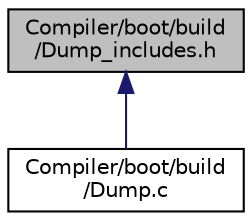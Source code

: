 digraph "Compiler/boot/build/Dump_includes.h"
{
  edge [fontname="Helvetica",fontsize="10",labelfontname="Helvetica",labelfontsize="10"];
  node [fontname="Helvetica",fontsize="10",shape=record];
  Node17 [label="Compiler/boot/build\l/Dump_includes.h",height=0.2,width=0.4,color="black", fillcolor="grey75", style="filled", fontcolor="black"];
  Node17 -> Node18 [dir="back",color="midnightblue",fontsize="10",style="solid",fontname="Helvetica"];
  Node18 [label="Compiler/boot/build\l/Dump.c",height=0.2,width=0.4,color="black", fillcolor="white", style="filled",URL="$d8/d4d/_dump_8c.html"];
}
